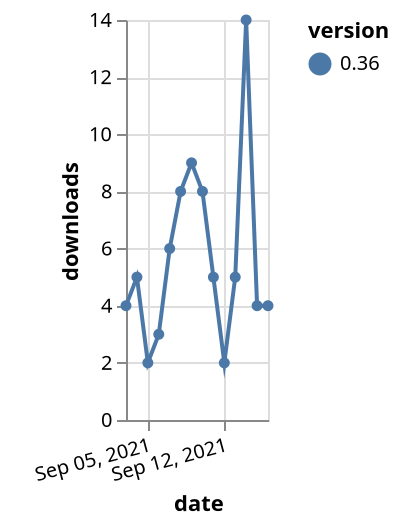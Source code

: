 {"$schema": "https://vega.github.io/schema/vega-lite/v5.json", "description": "A simple bar chart with embedded data.", "data": {"values": [{"date": "2021-09-03", "total": 6604, "delta": 4, "version": "0.36"}, {"date": "2021-09-04", "total": 6609, "delta": 5, "version": "0.36"}, {"date": "2021-09-05", "total": 6611, "delta": 2, "version": "0.36"}, {"date": "2021-09-06", "total": 6614, "delta": 3, "version": "0.36"}, {"date": "2021-09-07", "total": 6620, "delta": 6, "version": "0.36"}, {"date": "2021-09-08", "total": 6628, "delta": 8, "version": "0.36"}, {"date": "2021-09-09", "total": 6637, "delta": 9, "version": "0.36"}, {"date": "2021-09-10", "total": 6645, "delta": 8, "version": "0.36"}, {"date": "2021-09-11", "total": 6650, "delta": 5, "version": "0.36"}, {"date": "2021-09-12", "total": 6652, "delta": 2, "version": "0.36"}, {"date": "2021-09-13", "total": 6657, "delta": 5, "version": "0.36"}, {"date": "2021-09-14", "total": 6671, "delta": 14, "version": "0.36"}, {"date": "2021-09-15", "total": 6675, "delta": 4, "version": "0.36"}, {"date": "2021-09-16", "total": 6679, "delta": 4, "version": "0.36"}]}, "width": "container", "mark": {"type": "line", "point": {"filled": true}}, "encoding": {"x": {"field": "date", "type": "temporal", "timeUnit": "yearmonthdate", "title": "date", "axis": {"labelAngle": -15}}, "y": {"field": "delta", "type": "quantitative", "title": "downloads"}, "color": {"field": "version", "type": "nominal"}, "tooltip": {"field": "delta"}}}